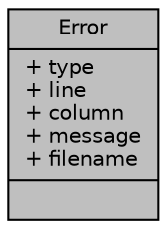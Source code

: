 digraph "Error"
{
 // LATEX_PDF_SIZE
  edge [fontname="Helvetica",fontsize="10",labelfontname="Helvetica",labelfontsize="10"];
  node [fontname="Helvetica",fontsize="10",shape=record];
  Node1 [label="{Error\n|+ type\l+ line\l+ column\l+ message\l+ filename\l|}",height=0.2,width=0.4,color="black", fillcolor="grey75", style="filled", fontcolor="black",tooltip="Structure to hold detailed error information."];
}
